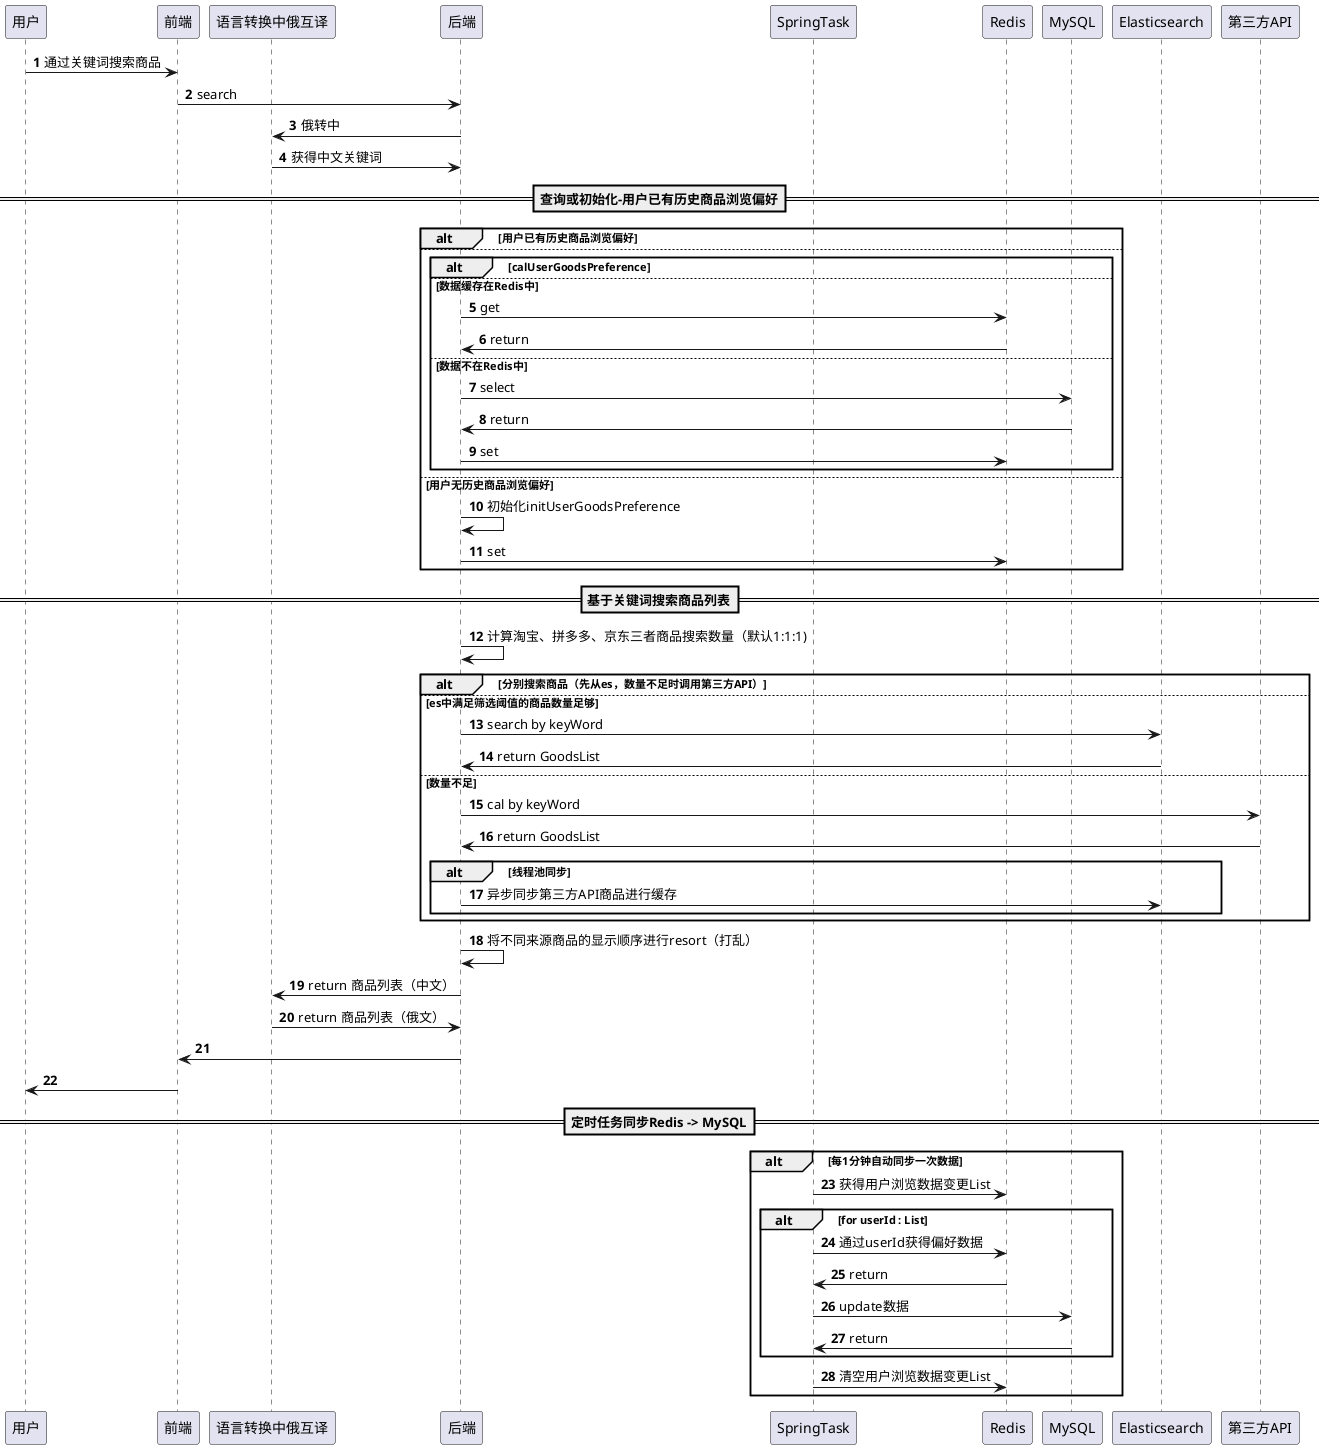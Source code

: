 @startuml
'https://plantuml.com/sequence-diagram

autonumber

participant 用户 as u
participant 前端 as f
participant 语言转换中俄互译 as trans
participant 后端 as b
participant SpringTask as t
participant Redis as r
participant MySQL as m
participant Elasticsearch as e
participant 第三方API as api

u -> f : 通过关键词搜索商品
f -> b : search
b -> trans : 俄转中
trans -> b : 获得中文关键词

==查询或初始化-用户已有历史商品浏览偏好==
alt 用户已有历史商品浏览偏好
    else
    alt calUserGoodsPreference
    else 数据缓存在Redis中
        b -> r : get
        r -> b : return
    else 数据不在Redis中
        b -> m : select
        m -> b : return
        b -> r : set
    end
else 用户无历史商品浏览偏好
    b -> b : 初始化initUserGoodsPreference
    b -> r : set 
end

==基于关键词搜索商品列表==
b -> b : 计算淘宝、拼多多、京东三者商品搜索数量（默认1:1:1)
alt 分别搜索商品（先从es，数量不足时调用第三方API）
else es中满足筛选阈值的商品数量足够
b -> e : search by keyWord
e -> b : return GoodsList
else 数量不足
b -> api : cal by keyWord
api -> b : return GoodsList
    alt 线程池同步
        b -> e : 异步同步第三方API商品进行缓存
    end
end
b -> b : 将不同来源商品的显示顺序进行resort（打乱）

b -> trans : return 商品列表（中文）
trans -> b : return 商品列表（俄文）
b -> f 
f -> u

==定时任务同步Redis -> MySQL==
alt 每1分钟自动同步一次数据
    t -> r : 获得用户浏览数据变更List
    alt for userId : List
        t -> r : 通过userId获得偏好数据
        r -> t : return
        t -> m : update数据
        m -> t : return
    end
    t -> r : 清空用户浏览数据变更List
end

@enduml